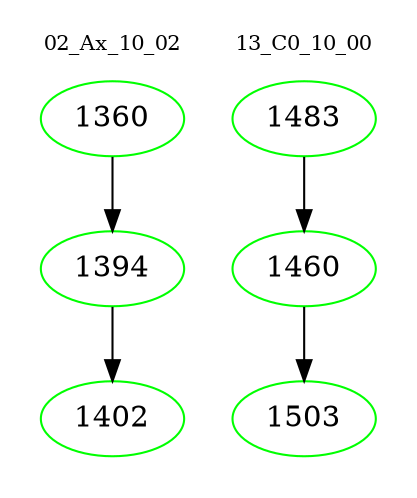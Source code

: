 digraph{
subgraph cluster_0 {
color = white
label = "02_Ax_10_02";
fontsize=10;
T0_1360 [label="1360", color="green"]
T0_1360 -> T0_1394 [color="black"]
T0_1394 [label="1394", color="green"]
T0_1394 -> T0_1402 [color="black"]
T0_1402 [label="1402", color="green"]
}
subgraph cluster_1 {
color = white
label = "13_C0_10_00";
fontsize=10;
T1_1483 [label="1483", color="green"]
T1_1483 -> T1_1460 [color="black"]
T1_1460 [label="1460", color="green"]
T1_1460 -> T1_1503 [color="black"]
T1_1503 [label="1503", color="green"]
}
}
